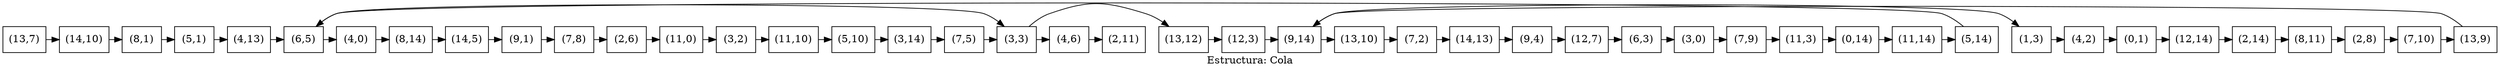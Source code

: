 digraph G {
label="Estructura: Cola";
node [shape=box];
N137[label="(13,7)"];
N1410[label="(14,10)"];
N81[label="(8,1)"];
N51[label="(5,1)"];
N413[label="(4,13)"];
N65[label="(6,5)"];
N33[label="(3,3)"];
N1312[label="(13,12)"];
N123[label="(12,3)"];
N914[label="(9,14)"];
N13[label="(1,3)"];
N42[label="(4,2)"];
N01[label="(0,1)"];
N1214[label="(12,14)"];
N214[label="(2,14)"];
N811[label="(8,11)"];
N28[label="(2,8)"];
N710[label="(7,10)"];
N139[label="(13,9)"];
N914[label="(9,14)"];
N1310[label="(13,10)"];
N72[label="(7,2)"];
N1413[label="(14,13)"];
N94[label="(9,4)"];
N127[label="(12,7)"];
N63[label="(6,3)"];
N30[label="(3,0)"];
N79[label="(7,9)"];
N113[label="(11,3)"];
N014[label="(0,14)"];
N1114[label="(11,14)"];
N514[label="(5,14)"];
N65[label="(6,5)"];
N40[label="(4,0)"];
N814[label="(8,14)"];
N145[label="(14,5)"];
N91[label="(9,1)"];
N78[label="(7,8)"];
N26[label="(2,6)"];
N110[label="(11,0)"];
N32[label="(3,2)"];
N1110[label="(11,10)"];
N510[label="(5,10)"];
N314[label="(3,14)"];
N75[label="(7,5)"];
N33[label="(3,3)"];
N46[label="(4,6)"];
N211[label="(2,11)"];
{rank=same;
N137 -> N1410 -> N81 -> N51 -> N413 -> N65 -> N33 -> N1312 -> N123 -> N914 -> N13 -> N42 -> N01 -> N1214 -> N214 -> N811 -> N28 -> N710 -> N139 -> N914 -> N1310 -> N72 -> N1413 -> N94 -> N127 -> N63 -> N30 -> N79 -> N113 -> N014 -> N1114 -> N514 -> N65 -> N40 -> N814 -> N145 -> N91 -> N78 -> N26 -> N110 -> N32 -> N1110 -> N510 -> N314 -> N75 -> N33 -> N46 -> N211}
}
